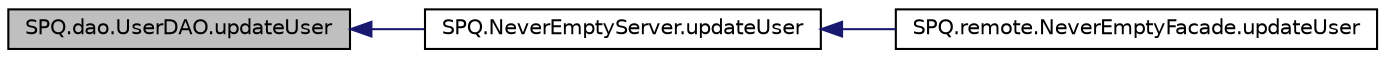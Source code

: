 digraph "SPQ.dao.UserDAO.updateUser"
{
  edge [fontname="Helvetica",fontsize="10",labelfontname="Helvetica",labelfontsize="10"];
  node [fontname="Helvetica",fontsize="10",shape=record];
  rankdir="LR";
  Node56 [label="SPQ.dao.UserDAO.updateUser",height=0.2,width=0.4,color="black", fillcolor="grey75", style="filled", fontcolor="black"];
  Node56 -> Node57 [dir="back",color="midnightblue",fontsize="10",style="solid",fontname="Helvetica"];
  Node57 [label="SPQ.NeverEmptyServer.updateUser",height=0.2,width=0.4,color="black", fillcolor="white", style="filled",URL="$class_s_p_q_1_1_never_empty_server.html#ad39f95ea2309841407f7e8b9e1b9f664"];
  Node57 -> Node58 [dir="back",color="midnightblue",fontsize="10",style="solid",fontname="Helvetica"];
  Node58 [label="SPQ.remote.NeverEmptyFacade.updateUser",height=0.2,width=0.4,color="black", fillcolor="white", style="filled",URL="$class_s_p_q_1_1remote_1_1_never_empty_facade.html#a55ad685d3c176424a7f5f18e5ebe043b"];
}
